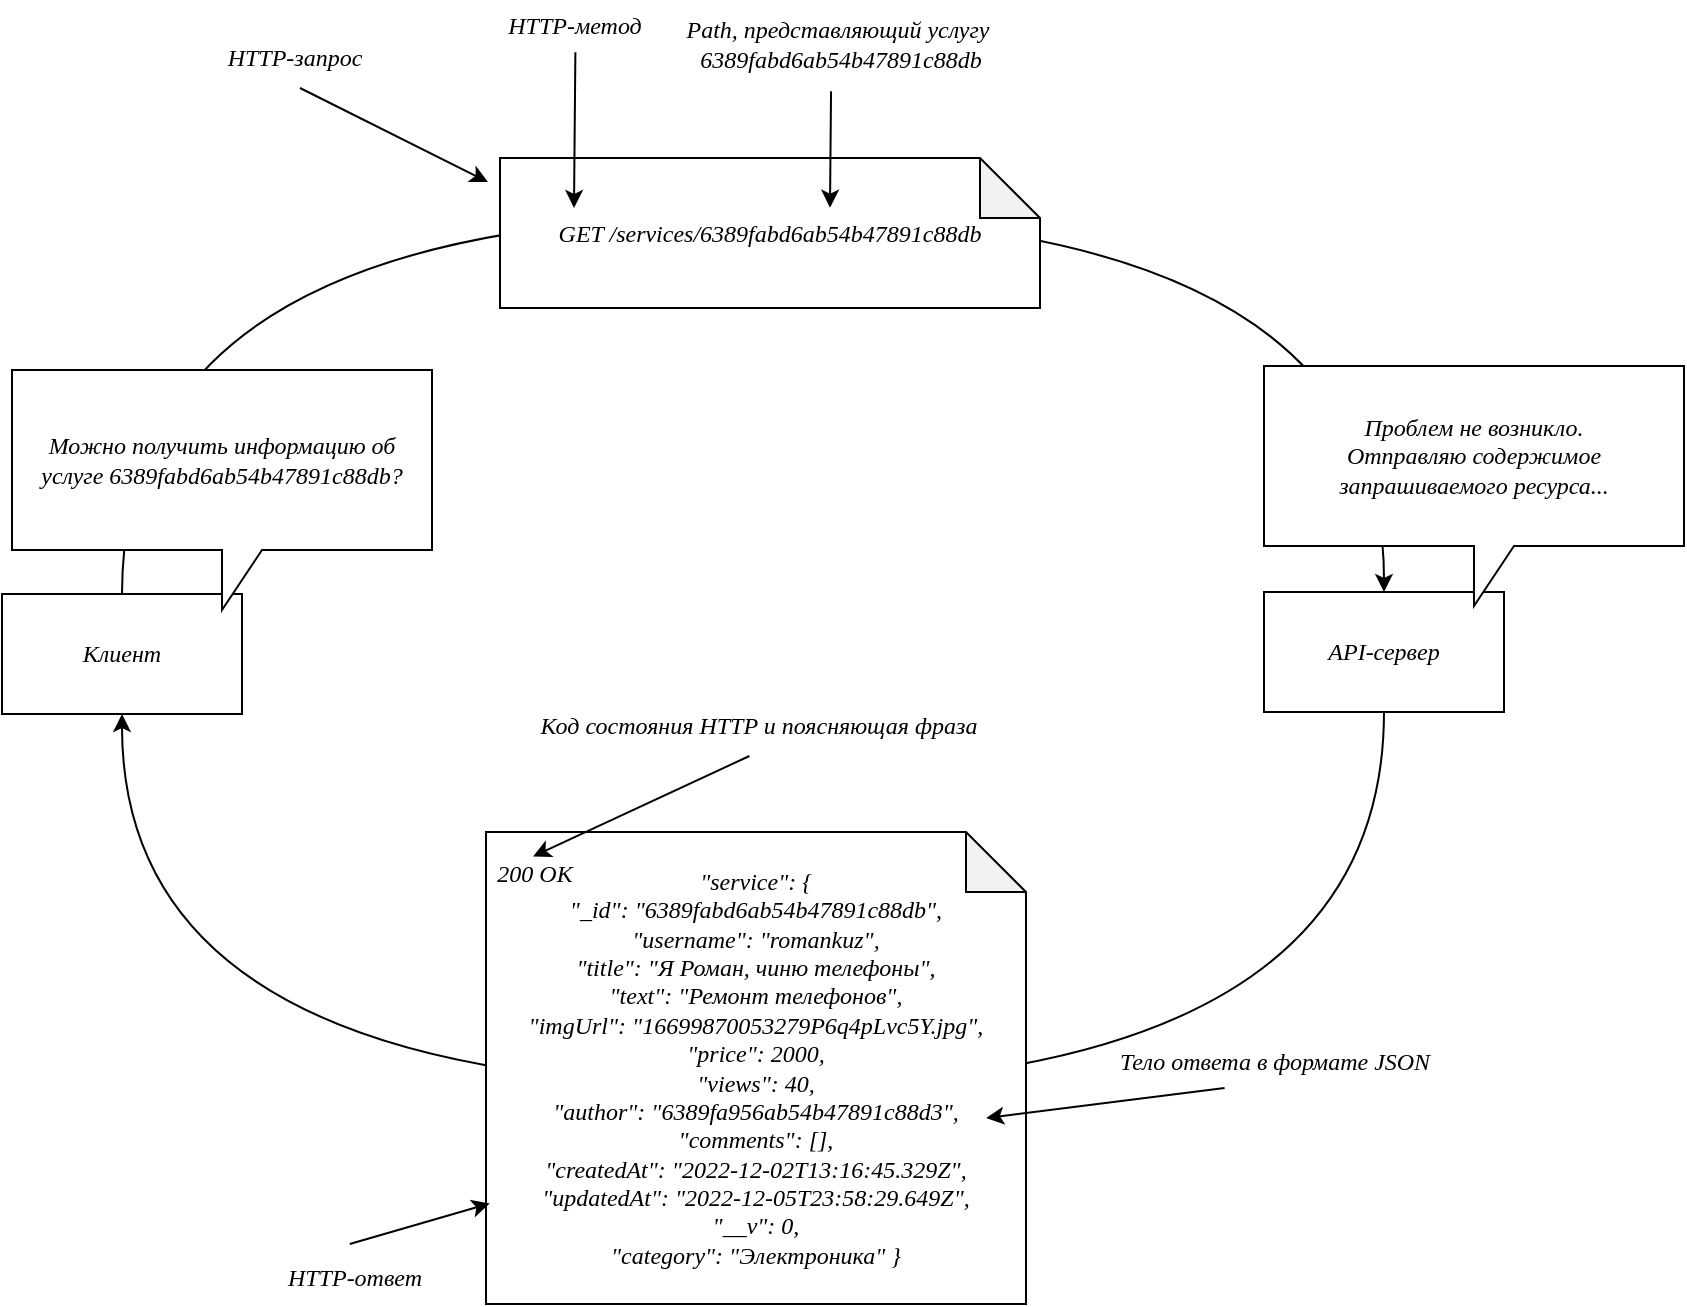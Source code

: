 <mxfile version="20.6.0" type="github"><diagram id="kgpKYQtTHZ0yAKxKKP6v" name="Page-1"><mxGraphModel dx="1422" dy="762" grid="0" gridSize="10" guides="1" tooltips="1" connect="1" arrows="1" fold="1" page="1" pageScale="1" pageWidth="3300" pageHeight="4681" math="0" shadow="0"><root><mxCell id="0"/><mxCell id="1" parent="0"/><mxCell id="q2aQyODOAPRiRmq42P1O-25" value="" style="endArrow=none;html=1;rounded=0;fontFamily=GOST type A Regular;fontSource=https%3A%2F%2Fwebfonts.pro%2Flight-fonts%2F123-gost_type_a.html;edgeStyle=orthogonalEdgeStyle;curved=1;exitX=0.5;exitY=1;exitDx=0;exitDy=0;entryX=0.5;entryY=1;entryDx=0;entryDy=0;startArrow=classic;startFill=1;fontStyle=2" edge="1" parent="1" source="q2aQyODOAPRiRmq42P1O-2" target="q2aQyODOAPRiRmq42P1O-3"><mxGeometry width="50" height="50" relative="1" as="geometry"><mxPoint x="383" y="633" as="sourcePoint"/><mxPoint x="433" y="583" as="targetPoint"/><Array as="points"><mxPoint x="361" y="679"/><mxPoint x="992" y="679"/></Array></mxGeometry></mxCell><mxCell id="q2aQyODOAPRiRmq42P1O-26" value="" style="endArrow=none;html=1;rounded=0;fontFamily=GOST type A Regular;fontSource=https%3A%2F%2Fwebfonts.pro%2Flight-fonts%2F123-gost_type_a.html;edgeStyle=orthogonalEdgeStyle;curved=1;exitX=0.5;exitY=0;exitDx=0;exitDy=0;entryX=0.5;entryY=0;entryDx=0;entryDy=0;startArrow=classic;startFill=1;fontStyle=2" edge="1" parent="1" source="q2aQyODOAPRiRmq42P1O-3" target="q2aQyODOAPRiRmq42P1O-2"><mxGeometry width="50" height="50" relative="1" as="geometry"><mxPoint x="371" y="503" as="sourcePoint"/><mxPoint x="553" y="680" as="targetPoint"/><Array as="points"><mxPoint x="992" y="244"/><mxPoint x="361" y="244"/></Array></mxGeometry></mxCell><mxCell id="q2aQyODOAPRiRmq42P1O-1" value="&lt;div&gt;&quot;service&quot;: {&lt;/div&gt;&lt;div&gt;&lt;span style=&quot;&quot;&gt;&#9;&#9;&lt;/span&gt;&quot;_id&quot;: &quot;6389fabd6ab54b47891c88db&quot;,&lt;/div&gt;&lt;div&gt;&lt;span style=&quot;&quot;&gt;&#9;&#9;&lt;/span&gt;&quot;username&quot;: &quot;romankuz&quot;,&lt;/div&gt;&lt;div&gt;&lt;span style=&quot;&quot;&gt;&#9;&#9;&lt;/span&gt;&quot;title&quot;: &quot;Я Роман, чиню телефоны&quot;,&lt;/div&gt;&lt;div&gt;&lt;span style=&quot;&quot;&gt;&#9;&#9;&lt;/span&gt;&quot;text&quot;: &quot;Ремонт телефонов&quot;,&lt;/div&gt;&lt;div&gt;&lt;span style=&quot;&quot;&gt;&#9;&#9;&lt;/span&gt;&quot;imgUrl&quot;: &quot;16699870053279P6q4pLvc5Y.jpg&quot;,&lt;/div&gt;&lt;div&gt;&lt;span style=&quot;&quot;&gt;&#9;&#9;&lt;/span&gt;&quot;price&quot;: 2000,&lt;/div&gt;&lt;div&gt;&lt;span style=&quot;&quot;&gt;&#9;&#9;&lt;/span&gt;&quot;views&quot;: 40,&lt;/div&gt;&lt;div&gt;&lt;span style=&quot;&quot;&gt;&#9;&#9;&lt;/span&gt;&quot;author&quot;: &quot;6389fa956ab54b47891c88d3&quot;,&lt;/div&gt;&lt;div&gt;&lt;span style=&quot;&quot;&gt;&#9;&#9;&lt;/span&gt;&quot;comments&quot;: [],&lt;/div&gt;&lt;div&gt;&lt;span style=&quot;&quot;&gt;&#9;&#9;&lt;/span&gt;&quot;createdAt&quot;: &quot;2022-12-02T13:16:45.329Z&quot;,&lt;/div&gt;&lt;div&gt;&lt;span style=&quot;&quot;&gt;&#9;&#9;&lt;/span&gt;&quot;updatedAt&quot;: &quot;2022-12-05T23:58:29.649Z&quot;,&lt;/div&gt;&lt;div&gt;&lt;span style=&quot;&quot;&gt;&#9;&#9;&lt;/span&gt;&quot;__v&quot;: 0,&lt;/div&gt;&lt;div&gt;&lt;span style=&quot;&quot;&gt;&#9;&#9;&lt;/span&gt;&quot;category&quot;: &quot;Электроника&quot;&amp;nbsp;&lt;span style=&quot;background-color: initial;&quot;&gt;}&lt;/span&gt;&lt;/div&gt;" style="shape=note;whiteSpace=wrap;html=1;backgroundOutline=1;darkOpacity=0.05;fontFamily=GOST type A Regular;fontSource=https%3A%2F%2Fwebfonts.pro%2Flight-fonts%2F123-gost_type_a.html;fontStyle=2" vertex="1" parent="1"><mxGeometry x="543" y="552" width="270" height="236" as="geometry"/></mxCell><mxCell id="q2aQyODOAPRiRmq42P1O-2" value="Клиент" style="rounded=0;whiteSpace=wrap;html=1;fontFamily=GOST type A Regular;fontSource=https%3A%2F%2Fwebfonts.pro%2Flight-fonts%2F123-gost_type_a.html;fontStyle=2" vertex="1" parent="1"><mxGeometry x="301" y="433" width="120" height="60" as="geometry"/></mxCell><mxCell id="q2aQyODOAPRiRmq42P1O-3" value="API-сервер" style="rounded=0;whiteSpace=wrap;html=1;fontFamily=GOST type A Regular;fontSource=https%3A%2F%2Fwebfonts.pro%2Flight-fonts%2F123-gost_type_a.html;fontStyle=2" vertex="1" parent="1"><mxGeometry x="932" y="432" width="120" height="60" as="geometry"/></mxCell><mxCell id="q2aQyODOAPRiRmq42P1O-4" value="Можно получить информацию об услуге&amp;nbsp;6389fabd6ab54b47891c88db?" style="shape=callout;whiteSpace=wrap;html=1;perimeter=calloutPerimeter;fontFamily=GOST type A Regular;fontSource=https%3A%2F%2Fwebfonts.pro%2Flight-fonts%2F123-gost_type_a.html;fontStyle=2" vertex="1" parent="1"><mxGeometry x="306" y="321" width="210" height="120" as="geometry"/></mxCell><mxCell id="q2aQyODOAPRiRmq42P1O-5" value="Проблем не возникло.&lt;br&gt;Отправляю содержимое запрашиваемого ресурса..." style="shape=callout;whiteSpace=wrap;html=1;perimeter=calloutPerimeter;fontFamily=GOST type A Regular;fontSource=https%3A%2F%2Fwebfonts.pro%2Flight-fonts%2F123-gost_type_a.html;fontStyle=2" vertex="1" parent="1"><mxGeometry x="932" y="319" width="210" height="120" as="geometry"/></mxCell><mxCell id="q2aQyODOAPRiRmq42P1O-7" value="200 OK" style="text;html=1;align=center;verticalAlign=middle;resizable=0;points=[];autosize=1;strokeColor=none;fillColor=none;fontFamily=GOST type A Regular;fontSource=https%3A%2F%2Fwebfonts.pro%2Flight-fonts%2F123-gost_type_a.html;fontStyle=2" vertex="1" parent="1"><mxGeometry x="539" y="560" width="56" height="26" as="geometry"/></mxCell><mxCell id="q2aQyODOAPRiRmq42P1O-8" value="GET /services/6389fabd6ab54b47891c88db" style="shape=note;whiteSpace=wrap;html=1;backgroundOutline=1;darkOpacity=0.05;fontFamily=GOST type A Regular;fontSource=https%3A%2F%2Fwebfonts.pro%2Flight-fonts%2F123-gost_type_a.html;fontStyle=2" vertex="1" parent="1"><mxGeometry x="550" y="215" width="270" height="75" as="geometry"/></mxCell><mxCell id="q2aQyODOAPRiRmq42P1O-10" value="" style="endArrow=classic;html=1;rounded=0;fontFamily=GOST type A Regular;fontSource=https%3A%2F%2Fwebfonts.pro%2Flight-fonts%2F123-gost_type_a.html;fontStyle=2" edge="1" parent="1"><mxGeometry width="50" height="50" relative="1" as="geometry"><mxPoint x="450" y="180" as="sourcePoint"/><mxPoint x="544" y="227" as="targetPoint"/></mxGeometry></mxCell><mxCell id="q2aQyODOAPRiRmq42P1O-11" value="HTTP-запрос" style="text;html=1;align=center;verticalAlign=middle;resizable=0;points=[];autosize=1;strokeColor=none;fillColor=none;fontFamily=GOST type A Regular;fontStyle=2;fontSource=https%3A%2F%2Fwebfonts.pro%2Flight-fonts%2F123-gost_type_a.html;" vertex="1" parent="1"><mxGeometry x="404" y="152" width="85" height="26" as="geometry"/></mxCell><mxCell id="q2aQyODOAPRiRmq42P1O-12" value="HTTP-метод" style="text;html=1;align=center;verticalAlign=middle;resizable=0;points=[];autosize=1;strokeColor=none;fillColor=none;fontFamily=GOST type A Regular;fontStyle=2;fontSource=https%3A%2F%2Fwebfonts.pro%2Flight-fonts%2F123-gost_type_a.html;" vertex="1" parent="1"><mxGeometry x="544" y="136" width="85" height="26" as="geometry"/></mxCell><mxCell id="q2aQyODOAPRiRmq42P1O-13" value="Path, представляющий услугу&amp;nbsp;&lt;br&gt;&lt;span style=&quot;&quot;&gt;6389fabd6ab54b47891c88db&lt;/span&gt;" style="text;html=1;align=center;verticalAlign=middle;resizable=0;points=[];autosize=1;strokeColor=none;fillColor=none;fontFamily=GOST type A Regular;fontStyle=2;fontSource=https%3A%2F%2Fwebfonts.pro%2Flight-fonts%2F123-gost_type_a.html;" vertex="1" parent="1"><mxGeometry x="633" y="137" width="173" height="41" as="geometry"/></mxCell><mxCell id="q2aQyODOAPRiRmq42P1O-14" value="HTTP-ответ" style="text;html=1;align=center;verticalAlign=middle;resizable=0;points=[];autosize=1;strokeColor=none;fillColor=none;fontFamily=GOST type A Regular;fontStyle=2;fontSource=https%3A%2F%2Fwebfonts.pro%2Flight-fonts%2F123-gost_type_a.html;" vertex="1" parent="1"><mxGeometry x="434" y="762" width="85" height="26" as="geometry"/></mxCell><mxCell id="q2aQyODOAPRiRmq42P1O-15" value="Тело ответа в формате JSON" style="text;html=1;align=center;verticalAlign=middle;resizable=0;points=[];autosize=1;strokeColor=none;fillColor=none;fontFamily=GOST type A Regular;fontStyle=2;fontSource=https%3A%2F%2Fwebfonts.pro%2Flight-fonts%2F123-gost_type_a.html;" vertex="1" parent="1"><mxGeometry x="850" y="654" width="173" height="26" as="geometry"/></mxCell><mxCell id="q2aQyODOAPRiRmq42P1O-16" value="Код состояния HTTP и поясняющая фраза" style="text;html=1;align=center;verticalAlign=middle;resizable=0;points=[];autosize=1;strokeColor=none;fillColor=none;fontFamily=GOST type A Regular;fontStyle=2;fontSource=https%3A%2F%2Fwebfonts.pro%2Flight-fonts%2F123-gost_type_a.html;" vertex="1" parent="1"><mxGeometry x="560.5" y="486" width="236" height="26" as="geometry"/></mxCell><mxCell id="q2aQyODOAPRiRmq42P1O-19" value="" style="endArrow=classic;html=1;rounded=0;fontFamily=GOST type A Regular;fontSource=https%3A%2F%2Fwebfonts.pro%2Flight-fonts%2F123-gost_type_a.html;exitX=0.514;exitY=1.005;exitDx=0;exitDy=0;exitPerimeter=0;fontStyle=2" edge="1" parent="1" source="q2aQyODOAPRiRmq42P1O-12"><mxGeometry width="50" height="50" relative="1" as="geometry"><mxPoint x="493" y="193" as="sourcePoint"/><mxPoint x="587" y="240" as="targetPoint"/></mxGeometry></mxCell><mxCell id="q2aQyODOAPRiRmq42P1O-20" value="" style="endArrow=classic;html=1;rounded=0;fontFamily=GOST type A Regular;fontSource=https%3A%2F%2Fwebfonts.pro%2Flight-fonts%2F123-gost_type_a.html;exitX=0.477;exitY=1.089;exitDx=0;exitDy=0;exitPerimeter=0;fontStyle=2" edge="1" parent="1" source="q2aQyODOAPRiRmq42P1O-13"><mxGeometry width="50" height="50" relative="1" as="geometry"><mxPoint x="718" y="170" as="sourcePoint"/><mxPoint x="715.0" y="239.87" as="targetPoint"/></mxGeometry></mxCell><mxCell id="q2aQyODOAPRiRmq42P1O-21" value="" style="endArrow=classic;html=1;rounded=0;fontFamily=GOST type A Regular;fontSource=https%3A%2F%2Fwebfonts.pro%2Flight-fonts%2F123-gost_type_a.html;exitX=0.36;exitY=1;exitDx=0;exitDy=0;exitPerimeter=0;fontStyle=2" edge="1" parent="1" source="q2aQyODOAPRiRmq42P1O-15"><mxGeometry width="50" height="50" relative="1" as="geometry"><mxPoint x="886" y="685" as="sourcePoint"/><mxPoint x="793" y="695" as="targetPoint"/></mxGeometry></mxCell><mxCell id="q2aQyODOAPRiRmq42P1O-22" value="" style="endArrow=classic;html=1;rounded=0;fontFamily=GOST type A Regular;fontSource=https%3A%2F%2Fwebfonts.pro%2Flight-fonts%2F123-gost_type_a.html;exitX=0.481;exitY=-0.154;exitDx=0;exitDy=0;exitPerimeter=0;entryX=0.007;entryY=0.787;entryDx=0;entryDy=0;entryPerimeter=0;fontStyle=2" edge="1" parent="1" source="q2aQyODOAPRiRmq42P1O-14" target="q2aQyODOAPRiRmq42P1O-1"><mxGeometry width="50" height="50" relative="1" as="geometry"><mxPoint x="521.508" y="751" as="sourcePoint"/><mxPoint x="531" y="736" as="targetPoint"/></mxGeometry></mxCell><mxCell id="q2aQyODOAPRiRmq42P1O-23" value="" style="endArrow=classic;html=1;rounded=0;fontFamily=GOST type A Regular;fontSource=https%3A%2F%2Fwebfonts.pro%2Flight-fonts%2F123-gost_type_a.html;exitX=0.484;exitY=1.077;exitDx=0;exitDy=0;exitPerimeter=0;fontStyle=2" edge="1" parent="1" source="q2aQyODOAPRiRmq42P1O-16"><mxGeometry width="50" height="50" relative="1" as="geometry"><mxPoint x="567.021" y="505.999" as="sourcePoint"/><mxPoint x="566.5" y="564.22" as="targetPoint"/></mxGeometry></mxCell></root></mxGraphModel></diagram></mxfile>